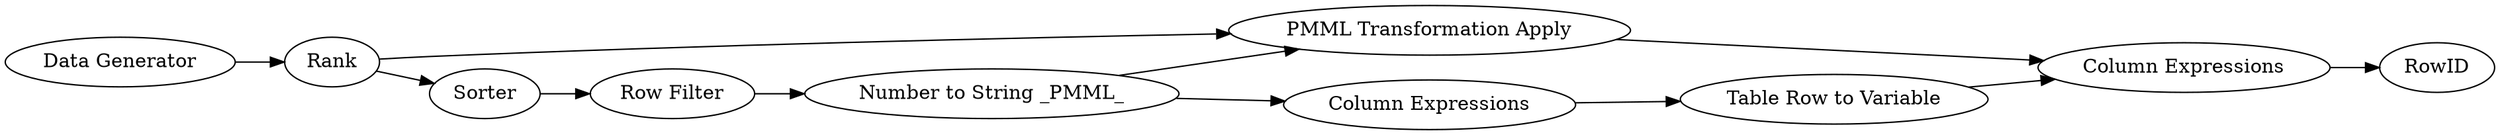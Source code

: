 digraph {
	"3939941468376516409_20" [label=RowID]
	"3939941468376516409_13" [label="Row Filter"]
	"3939941468376516409_16" [label="Column Expressions"]
	"3939941468376516409_11" [label="Data Generator"]
	"3939941468376516409_19" [label="Table Row to Variable"]
	"3939941468376516409_18" [label="Column Expressions"]
	"3939941468376516409_14" [label="Number to String _PMML_"]
	"3939941468376516409_17" [label="PMML Transformation Apply"]
	"3939941468376516409_10" [label=Rank]
	"3939941468376516409_12" [label=Sorter]
	"3939941468376516409_16" -> "3939941468376516409_20"
	"3939941468376516409_13" -> "3939941468376516409_14"
	"3939941468376516409_14" -> "3939941468376516409_18"
	"3939941468376516409_14" -> "3939941468376516409_17"
	"3939941468376516409_10" -> "3939941468376516409_12"
	"3939941468376516409_17" -> "3939941468376516409_16"
	"3939941468376516409_11" -> "3939941468376516409_10"
	"3939941468376516409_19" -> "3939941468376516409_16"
	"3939941468376516409_18" -> "3939941468376516409_19"
	"3939941468376516409_10" -> "3939941468376516409_17"
	"3939941468376516409_12" -> "3939941468376516409_13"
	rankdir=LR
}
